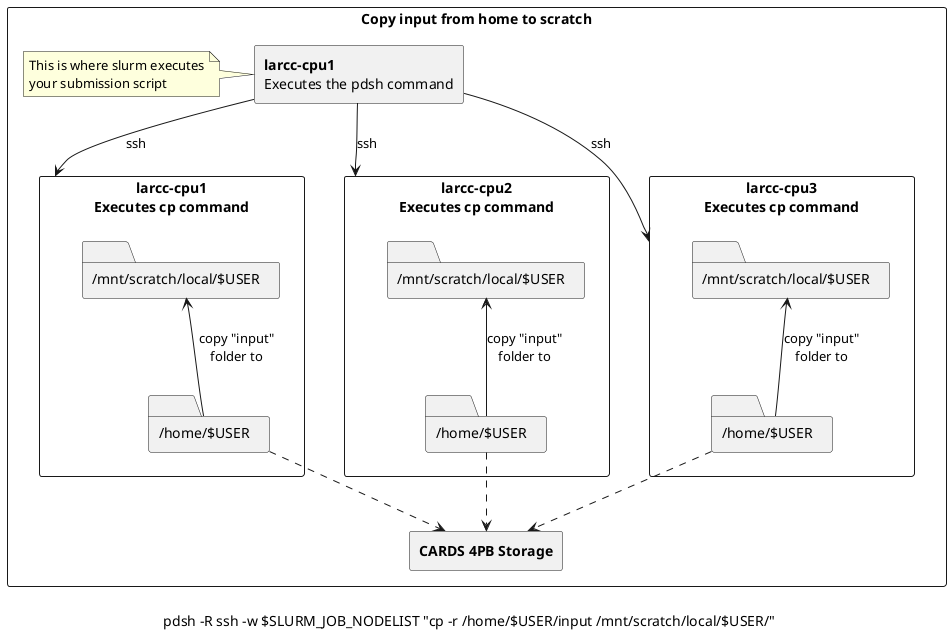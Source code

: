 @startuml

rectangle "Copy input from home to scratch" {
caption \lpdsh -R ssh -w $SLURM_JOB_NODELIST "cp -r /home/$USER/input /mnt/scratch/local/$USER/"

rectangle "<b>larcc-cpu1\nExecutes the pdsh command" as job_executor
note left
  This is where slurm executes
  your submission script
end note
rectangle "<b>CARDS 4PB Storage" as Shared

rectangle "<b>larcc-cpu1\nExecutes cp command" as Node1 {
  folder "/home/$USER" as Node1Home
  folder "/mnt/scratch/local/$USER" as Node1Scratch
}

rectangle "<b>larcc-cpu2\nExecutes cp command" as Node2 {
  folder "/home/$USER" as Node2Home
  folder "/mnt/scratch/local/$USER" as Node2Scratch
}
rectangle "<b>larcc-cpu3\nExecutes cp command" as Node3 {
  folder "/home/$USER" as Node3Home
  folder "/mnt/scratch/local/$USER" as Node3Scratch
}

job_executor -down-> Node1 : ssh
job_executor -down-> Node2 : ssh
job_executor -down-> Node3 : ssh

Node1Home -up-> Node1Scratch : copy "input"\nfolder to
Node2Home -up-> Node2Scratch : copy "input"\nfolder to
Node3Home -up-> Node3Scratch : copy "input"\nfolder to

Node1Home -[dashed]down-> Shared
Node2Home -[dashed]down-> Shared
Node3Home -[dashed]down-> Shared
}
@enduml
